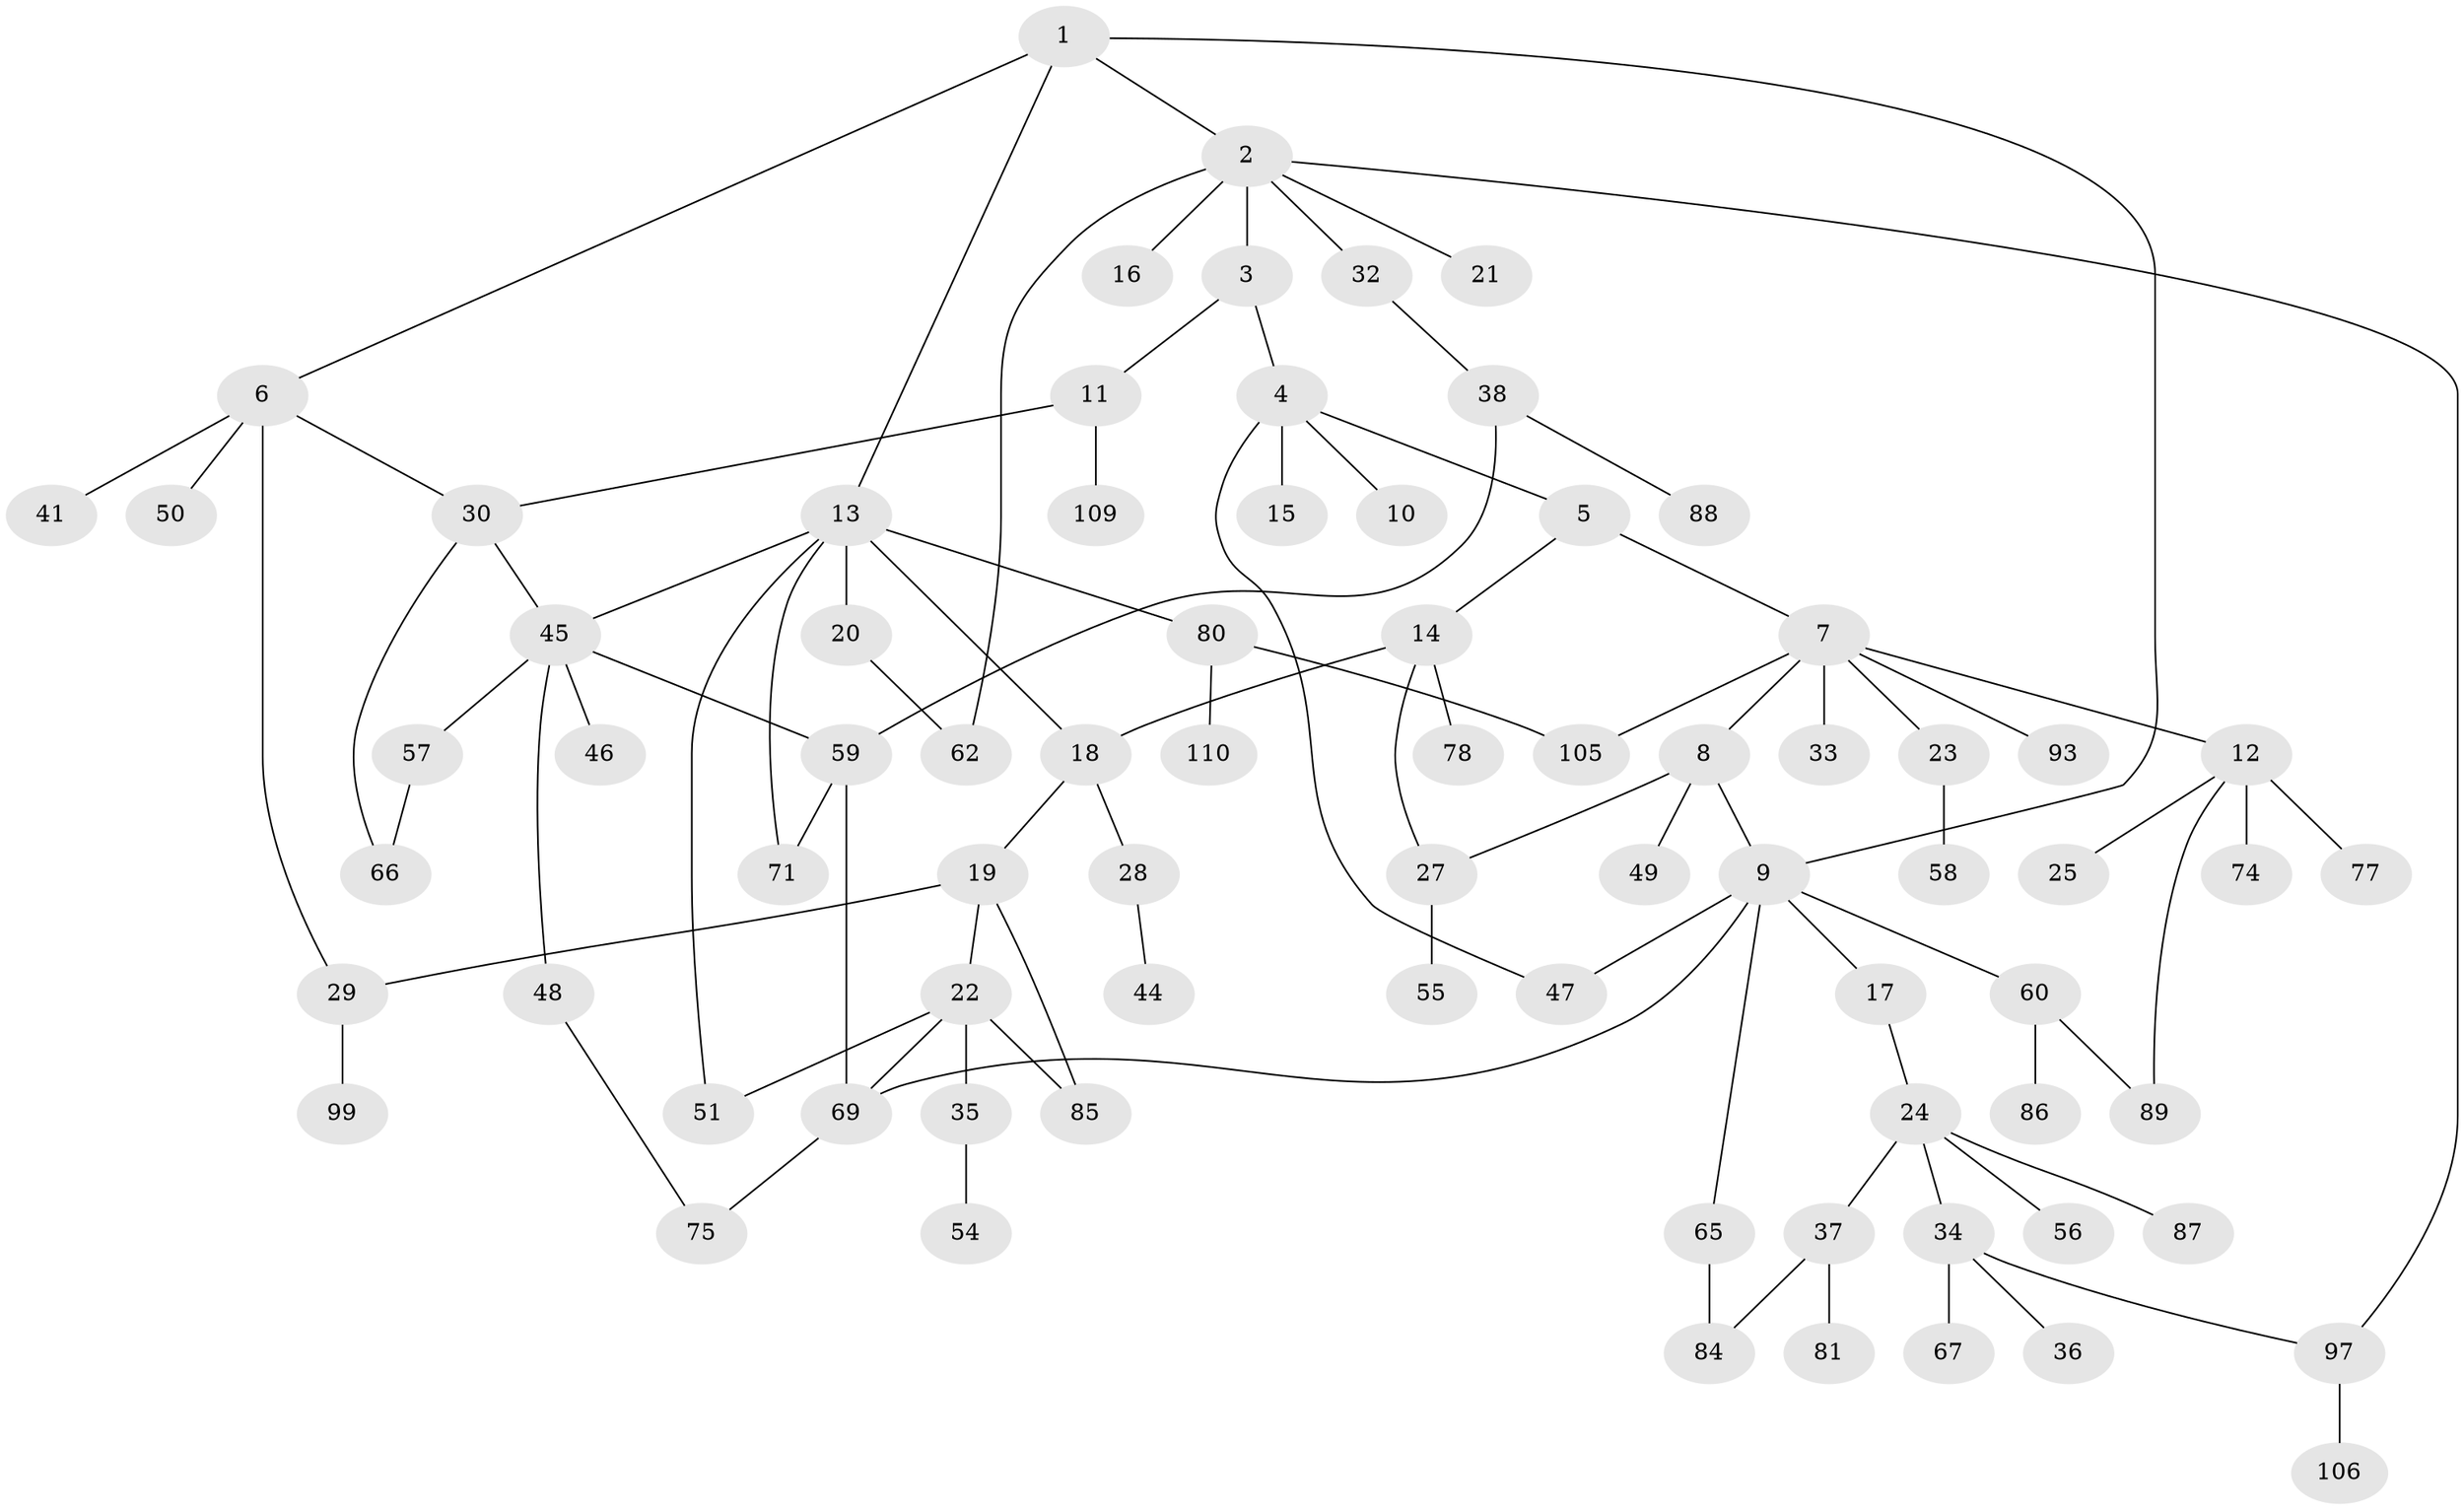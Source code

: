 // original degree distribution, {4: 0.09090909090909091, 7: 0.02727272727272727, 3: 0.18181818181818182, 5: 0.045454545454545456, 2: 0.3181818181818182, 1: 0.32727272727272727, 6: 0.00909090909090909}
// Generated by graph-tools (version 1.1) at 2025/16/03/04/25 18:16:52]
// undirected, 77 vertices, 96 edges
graph export_dot {
graph [start="1"]
  node [color=gray90,style=filled];
  1;
  2;
  3;
  4 [super="+39"];
  5;
  6;
  7;
  8;
  9;
  10 [super="+91"];
  11;
  12 [super="+92"];
  13 [super="+26"];
  14;
  15;
  16;
  17;
  18;
  19;
  20;
  21 [super="+68"];
  22;
  23;
  24 [super="+43"];
  25;
  27;
  28;
  29 [super="+94+31"];
  30 [super="+79+52"];
  32;
  33;
  34 [super="+40"];
  35;
  36;
  37 [super="+82"];
  38;
  41;
  44;
  45;
  46 [super="+96"];
  47 [super="+83"];
  48;
  49;
  50;
  51;
  54;
  55;
  56 [super="+70"];
  57;
  58 [super="+108+64"];
  59 [super="+107+61"];
  60 [super="+73"];
  62 [super="+104"];
  65;
  66;
  67;
  69 [super="+72"];
  71;
  74;
  75;
  77;
  78;
  80;
  81;
  84;
  85;
  86;
  87;
  88;
  89;
  93;
  97 [super="+98"];
  99;
  105;
  106;
  109;
  110;
  1 -- 2;
  1 -- 6;
  1 -- 13;
  1 -- 9;
  2 -- 3;
  2 -- 16;
  2 -- 21;
  2 -- 32;
  2 -- 97;
  2 -- 62;
  3 -- 4;
  3 -- 11;
  4 -- 5;
  4 -- 10;
  4 -- 15;
  4 -- 47;
  5 -- 7;
  5 -- 14;
  6 -- 41;
  6 -- 50;
  6 -- 29;
  6 -- 30;
  7 -- 8;
  7 -- 12;
  7 -- 23;
  7 -- 33;
  7 -- 93;
  7 -- 105;
  8 -- 9;
  8 -- 49;
  8 -- 27;
  9 -- 17;
  9 -- 47;
  9 -- 60;
  9 -- 65;
  9 -- 69;
  11 -- 30;
  11 -- 109;
  12 -- 25;
  12 -- 74;
  12 -- 77;
  12 -- 89;
  13 -- 20;
  13 -- 45;
  13 -- 80;
  13 -- 18;
  13 -- 51;
  13 -- 71;
  14 -- 18;
  14 -- 27;
  14 -- 78;
  17 -- 24;
  18 -- 19;
  18 -- 28;
  19 -- 22;
  19 -- 29;
  19 -- 85;
  20 -- 62;
  22 -- 35;
  22 -- 69;
  22 -- 51;
  22 -- 85;
  23 -- 58;
  24 -- 34;
  24 -- 37;
  24 -- 87;
  24 -- 56;
  27 -- 55;
  28 -- 44;
  29 -- 99;
  30 -- 66;
  30 -- 45;
  32 -- 38;
  34 -- 36;
  34 -- 97;
  34 -- 67;
  35 -- 54;
  37 -- 81;
  37 -- 84;
  38 -- 88;
  38 -- 59;
  45 -- 46;
  45 -- 48;
  45 -- 57;
  45 -- 59;
  48 -- 75;
  57 -- 66;
  59 -- 69;
  59 -- 71;
  60 -- 89;
  60 -- 86;
  65 -- 84;
  69 -- 75;
  80 -- 110;
  80 -- 105;
  97 -- 106;
}
